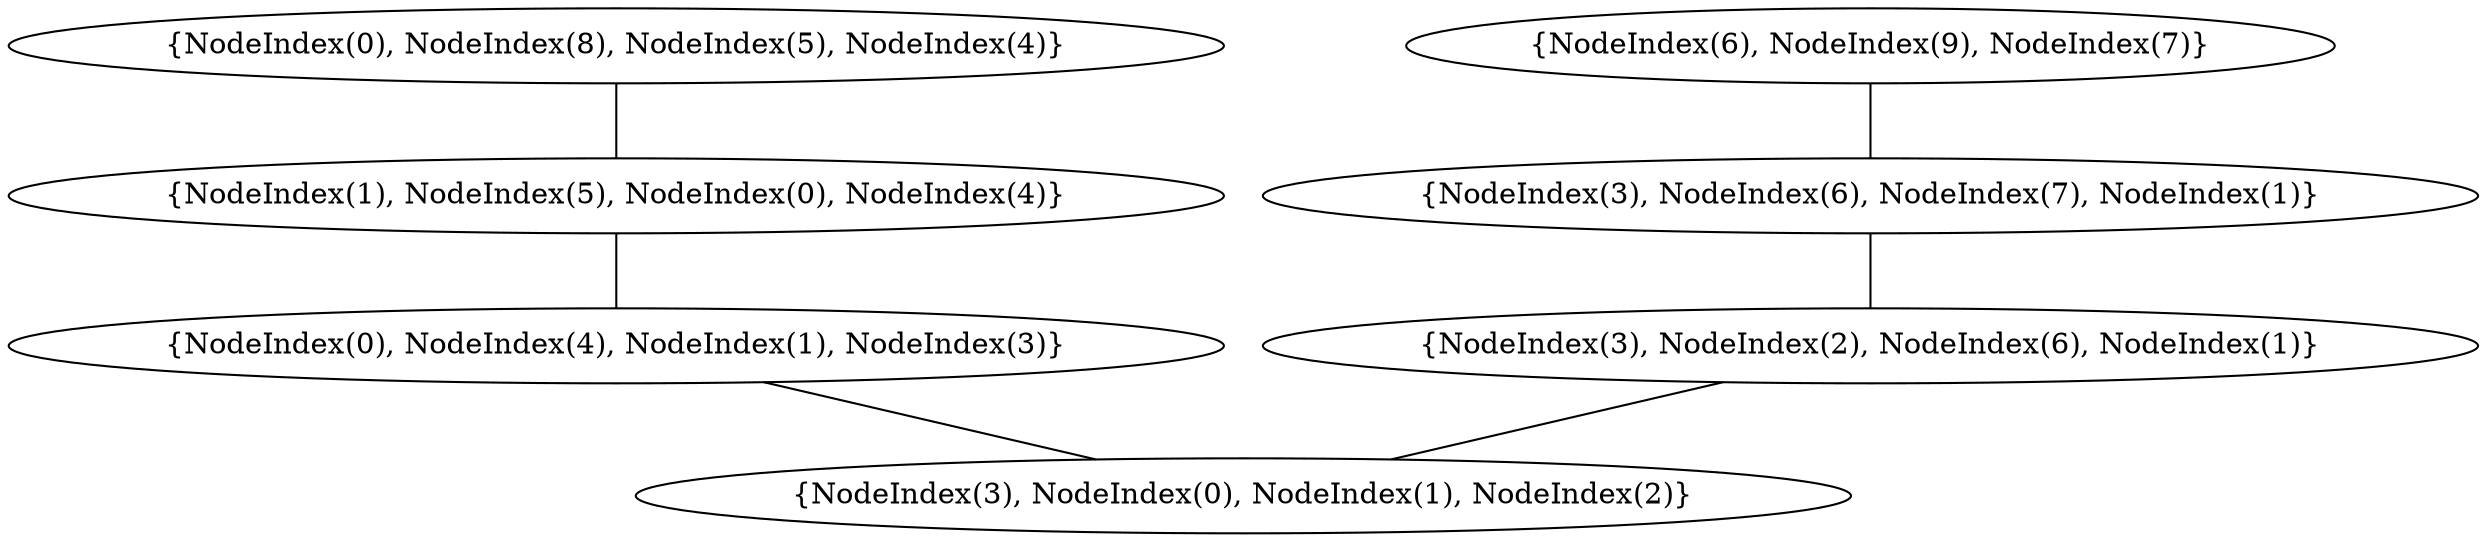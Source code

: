 graph {
    0 [ label = "{NodeIndex(3), NodeIndex(0), NodeIndex(1), NodeIndex(2)}" ]
    1 [ label = "{NodeIndex(0), NodeIndex(4), NodeIndex(1), NodeIndex(3)}" ]
    2 [ label = "{NodeIndex(3), NodeIndex(2), NodeIndex(6), NodeIndex(1)}" ]
    3 [ label = "{NodeIndex(3), NodeIndex(6), NodeIndex(7), NodeIndex(1)}" ]
    4 [ label = "{NodeIndex(1), NodeIndex(5), NodeIndex(0), NodeIndex(4)}" ]
    5 [ label = "{NodeIndex(0), NodeIndex(8), NodeIndex(5), NodeIndex(4)}" ]
    6 [ label = "{NodeIndex(6), NodeIndex(9), NodeIndex(7)}" ]
    1 -- 0 [ ]
    3 -- 2 [ ]
    5 -- 4 [ ]
    2 -- 0 [ ]
    4 -- 1 [ ]
    6 -- 3 [ ]
}
